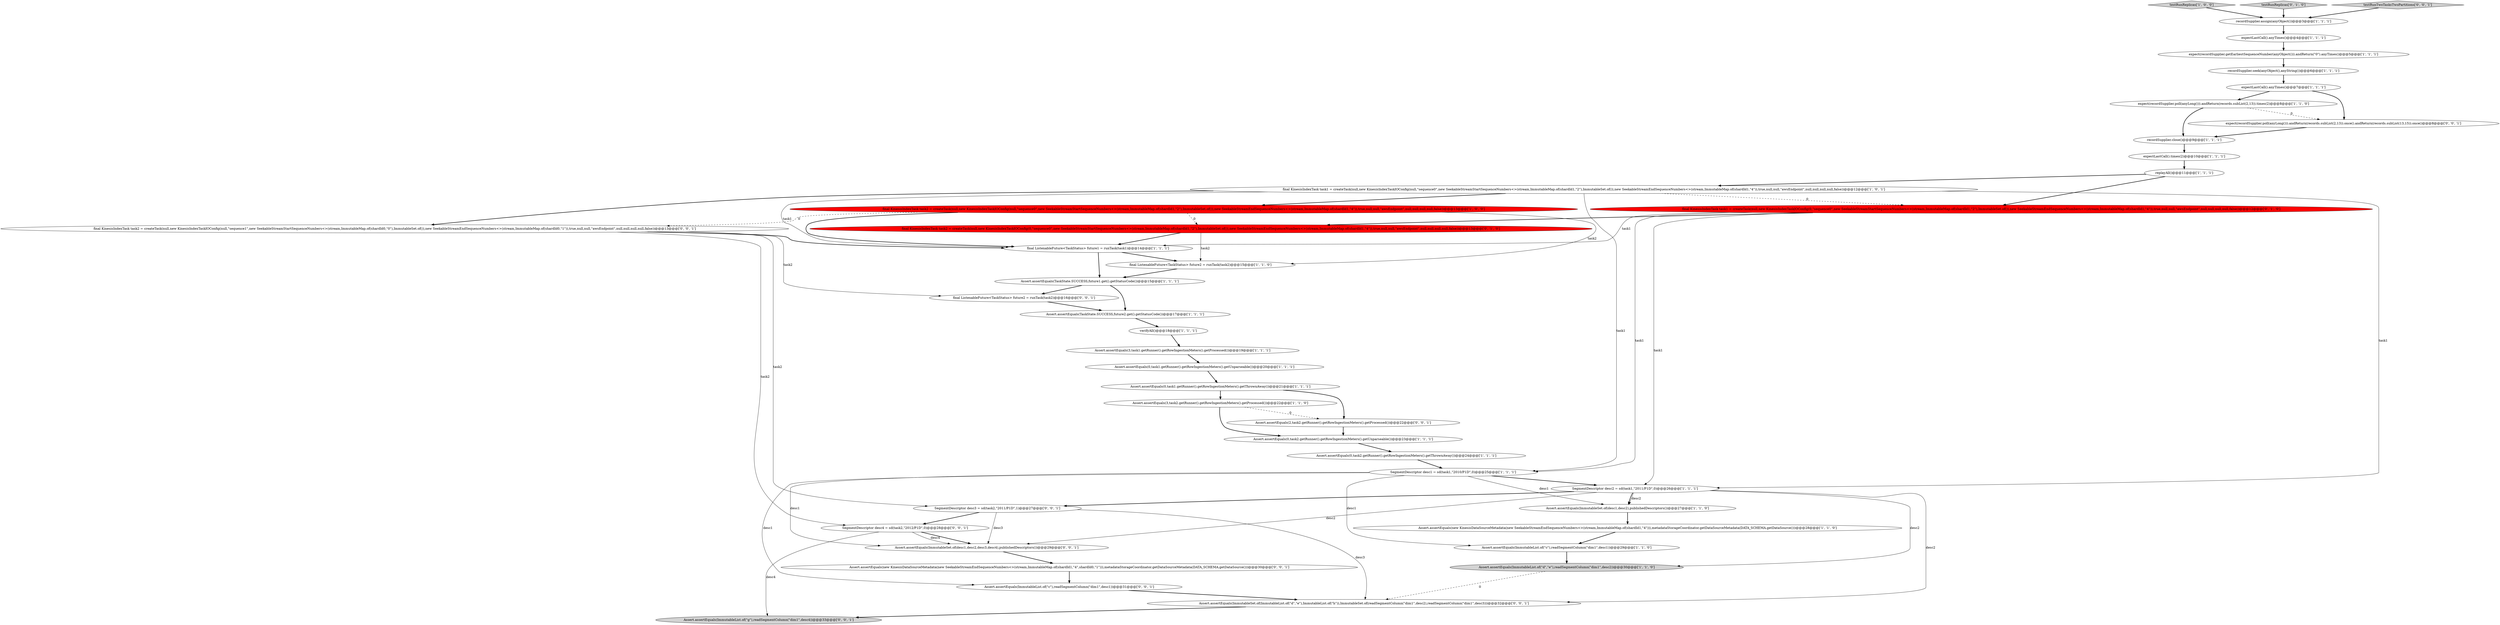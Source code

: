 digraph {
35 [style = filled, label = "SegmentDescriptor desc3 = sd(task2,\"2011/P1D\",1)@@@27@@@['0', '0', '1']", fillcolor = white, shape = ellipse image = "AAA0AAABBB3BBB"];
11 [style = filled, label = "SegmentDescriptor desc2 = sd(task1,\"2011/P1D\",0)@@@26@@@['1', '1', '1']", fillcolor = white, shape = ellipse image = "AAA0AAABBB1BBB"];
40 [style = filled, label = "SegmentDescriptor desc4 = sd(task2,\"2012/P1D\",0)@@@28@@@['0', '0', '1']", fillcolor = white, shape = ellipse image = "AAA0AAABBB3BBB"];
12 [style = filled, label = "expect(recordSupplier.poll(anyLong())).andReturn(records.subList(2,13)).times(2)@@@8@@@['1', '1', '0']", fillcolor = white, shape = ellipse image = "AAA0AAABBB1BBB"];
22 [style = filled, label = "final ListenableFuture<TaskStatus> future1 = runTask(task1)@@@14@@@['1', '1', '1']", fillcolor = white, shape = ellipse image = "AAA0AAABBB1BBB"];
24 [style = filled, label = "Assert.assertEquals(3,task2.getRunner().getRowIngestionMeters().getProcessed())@@@22@@@['1', '1', '0']", fillcolor = white, shape = ellipse image = "AAA0AAABBB1BBB"];
0 [style = filled, label = "Assert.assertEquals(0,task2.getRunner().getRowIngestionMeters().getThrownAway())@@@24@@@['1', '1', '1']", fillcolor = white, shape = ellipse image = "AAA0AAABBB1BBB"];
43 [style = filled, label = "Assert.assertEquals(ImmutableList.of(\"c\"),readSegmentColumn(\"dim1\",desc1))@@@31@@@['0', '0', '1']", fillcolor = white, shape = ellipse image = "AAA0AAABBB3BBB"];
25 [style = filled, label = "testRunReplicas['1', '0', '0']", fillcolor = lightgray, shape = diamond image = "AAA0AAABBB1BBB"];
13 [style = filled, label = "Assert.assertEquals(new KinesisDataSourceMetadata(new SeekableStreamEndSequenceNumbers<>(stream,ImmutableMap.of(shardId1,\"4\"))),metadataStorageCoordinator.getDataSourceMetadata(DATA_SCHEMA.getDataSource()))@@@28@@@['1', '1', '0']", fillcolor = white, shape = ellipse image = "AAA0AAABBB1BBB"];
20 [style = filled, label = "Assert.assertEquals(ImmutableList.of(\"c\"),readSegmentColumn(\"dim1\",desc1))@@@29@@@['1', '1', '0']", fillcolor = white, shape = ellipse image = "AAA0AAABBB1BBB"];
26 [style = filled, label = "expectLastCall().anyTimes()@@@4@@@['1', '1', '1']", fillcolor = white, shape = ellipse image = "AAA0AAABBB1BBB"];
15 [style = filled, label = "Assert.assertEquals(TaskState.SUCCESS,future2.get().getStatusCode())@@@17@@@['1', '1', '1']", fillcolor = white, shape = ellipse image = "AAA0AAABBB1BBB"];
9 [style = filled, label = "Assert.assertEquals(0,task1.getRunner().getRowIngestionMeters().getThrownAway())@@@21@@@['1', '1', '1']", fillcolor = white, shape = ellipse image = "AAA0AAABBB1BBB"];
4 [style = filled, label = "recordSupplier.assign(anyObject())@@@3@@@['1', '1', '1']", fillcolor = white, shape = ellipse image = "AAA0AAABBB1BBB"];
14 [style = filled, label = "Assert.assertEquals(ImmutableSet.of(desc1,desc2),publishedDescriptors())@@@27@@@['1', '1', '0']", fillcolor = white, shape = ellipse image = "AAA0AAABBB1BBB"];
2 [style = filled, label = "final KinesisIndexTask task1 = createTask(null,new KinesisIndexTaskIOConfig(null,\"sequence0\",new SeekableStreamStartSequenceNumbers<>(stream,ImmutableMap.of(shardId1,\"2\"),ImmutableSet.of()),new SeekableStreamEndSequenceNumbers<>(stream,ImmutableMap.of(shardId1,\"4\")),true,null,null,\"awsEndpoint\",null,null,null,null,false))@@@12@@@['1', '0', '1']", fillcolor = white, shape = ellipse image = "AAA0AAABBB1BBB"];
31 [style = filled, label = "testRunReplicas['0', '1', '0']", fillcolor = lightgray, shape = diamond image = "AAA0AAABBB2BBB"];
1 [style = filled, label = "recordSupplier.close()@@@9@@@['1', '1', '1']", fillcolor = white, shape = ellipse image = "AAA0AAABBB1BBB"];
34 [style = filled, label = "testRunTwoTasksTwoPartitions['0', '0', '1']", fillcolor = lightgray, shape = diamond image = "AAA0AAABBB3BBB"];
37 [style = filled, label = "Assert.assertEquals(ImmutableList.of(\"g\"),readSegmentColumn(\"dim1\",desc4))@@@33@@@['0', '0', '1']", fillcolor = lightgray, shape = ellipse image = "AAA0AAABBB3BBB"];
39 [style = filled, label = "final ListenableFuture<TaskStatus> future2 = runTask(task2)@@@16@@@['0', '0', '1']", fillcolor = white, shape = ellipse image = "AAA0AAABBB3BBB"];
3 [style = filled, label = "recordSupplier.seek(anyObject(),anyString())@@@6@@@['1', '1', '1']", fillcolor = white, shape = ellipse image = "AAA0AAABBB1BBB"];
19 [style = filled, label = "Assert.assertEquals(0,task1.getRunner().getRowIngestionMeters().getUnparseable())@@@20@@@['1', '1', '1']", fillcolor = white, shape = ellipse image = "AAA0AAABBB1BBB"];
18 [style = filled, label = "replayAll()@@@11@@@['1', '1', '1']", fillcolor = white, shape = ellipse image = "AAA0AAABBB1BBB"];
27 [style = filled, label = "final ListenableFuture<TaskStatus> future2 = runTask(task2)@@@15@@@['1', '1', '0']", fillcolor = white, shape = ellipse image = "AAA0AAABBB1BBB"];
41 [style = filled, label = "expect(recordSupplier.poll(anyLong())).andReturn(records.subList(2,13)).once().andReturn(records.subList(13,15)).once()@@@8@@@['0', '0', '1']", fillcolor = white, shape = ellipse image = "AAA0AAABBB3BBB"];
42 [style = filled, label = "Assert.assertEquals(new KinesisDataSourceMetadata(new SeekableStreamEndSequenceNumbers<>(stream,ImmutableMap.of(shardId1,\"4\",shardId0,\"1\"))),metadataStorageCoordinator.getDataSourceMetadata(DATA_SCHEMA.getDataSource()))@@@30@@@['0', '0', '1']", fillcolor = white, shape = ellipse image = "AAA0AAABBB3BBB"];
8 [style = filled, label = "final KinesisIndexTask task2 = createTask(null,new KinesisIndexTaskIOConfig(null,\"sequence0\",new SeekableStreamStartSequenceNumbers<>(stream,ImmutableMap.of(shardId1,\"2\"),ImmutableSet.of()),new SeekableStreamEndSequenceNumbers<>(stream,ImmutableMap.of(shardId1,\"4\")),true,null,null,\"awsEndpoint\",null,null,null,null,false))@@@13@@@['1', '0', '0']", fillcolor = red, shape = ellipse image = "AAA1AAABBB1BBB"];
28 [style = filled, label = "verifyAll()@@@18@@@['1', '1', '1']", fillcolor = white, shape = ellipse image = "AAA0AAABBB1BBB"];
10 [style = filled, label = "Assert.assertEquals(TaskState.SUCCESS,future1.get().getStatusCode())@@@15@@@['1', '1', '1']", fillcolor = white, shape = ellipse image = "AAA0AAABBB1BBB"];
33 [style = filled, label = "Assert.assertEquals(2,task2.getRunner().getRowIngestionMeters().getProcessed())@@@22@@@['0', '0', '1']", fillcolor = white, shape = ellipse image = "AAA0AAABBB3BBB"];
29 [style = filled, label = "final KinesisIndexTask task1 = createTask(null,new KinesisIndexTaskIOConfig(0,\"sequence0\",new SeekableStreamStartSequenceNumbers<>(stream,ImmutableMap.of(shardId1,\"2\"),ImmutableSet.of()),new SeekableStreamEndSequenceNumbers<>(stream,ImmutableMap.of(shardId1,\"4\")),true,null,null,\"awsEndpoint\",null,null,null,null,false))@@@12@@@['0', '1', '0']", fillcolor = red, shape = ellipse image = "AAA1AAABBB2BBB"];
23 [style = filled, label = "Assert.assertEquals(3,task1.getRunner().getRowIngestionMeters().getProcessed())@@@19@@@['1', '1', '1']", fillcolor = white, shape = ellipse image = "AAA0AAABBB1BBB"];
6 [style = filled, label = "expect(recordSupplier.getEarliestSequenceNumber(anyObject())).andReturn(\"0\").anyTimes()@@@5@@@['1', '1', '1']", fillcolor = white, shape = ellipse image = "AAA0AAABBB1BBB"];
36 [style = filled, label = "Assert.assertEquals(ImmutableSet.of(ImmutableList.of(\"d\",\"e\"),ImmutableList.of(\"h\")),ImmutableSet.of(readSegmentColumn(\"dim1\",desc2),readSegmentColumn(\"dim1\",desc3)))@@@32@@@['0', '0', '1']", fillcolor = white, shape = ellipse image = "AAA0AAABBB3BBB"];
38 [style = filled, label = "Assert.assertEquals(ImmutableSet.of(desc1,desc2,desc3,desc4),publishedDescriptors())@@@29@@@['0', '0', '1']", fillcolor = white, shape = ellipse image = "AAA0AAABBB3BBB"];
16 [style = filled, label = "SegmentDescriptor desc1 = sd(task1,\"2010/P1D\",0)@@@25@@@['1', '1', '1']", fillcolor = white, shape = ellipse image = "AAA0AAABBB1BBB"];
5 [style = filled, label = "Assert.assertEquals(0,task2.getRunner().getRowIngestionMeters().getUnparseable())@@@23@@@['1', '1', '1']", fillcolor = white, shape = ellipse image = "AAA0AAABBB1BBB"];
21 [style = filled, label = "expectLastCall().anyTimes()@@@7@@@['1', '1', '1']", fillcolor = white, shape = ellipse image = "AAA0AAABBB1BBB"];
30 [style = filled, label = "final KinesisIndexTask task2 = createTask(null,new KinesisIndexTaskIOConfig(0,\"sequence0\",new SeekableStreamStartSequenceNumbers<>(stream,ImmutableMap.of(shardId1,\"2\"),ImmutableSet.of()),new SeekableStreamEndSequenceNumbers<>(stream,ImmutableMap.of(shardId1,\"4\")),true,null,null,\"awsEndpoint\",null,null,null,null,false))@@@13@@@['0', '1', '0']", fillcolor = red, shape = ellipse image = "AAA1AAABBB2BBB"];
32 [style = filled, label = "final KinesisIndexTask task2 = createTask(null,new KinesisIndexTaskIOConfig(null,\"sequence1\",new SeekableStreamStartSequenceNumbers<>(stream,ImmutableMap.of(shardId0,\"0\"),ImmutableSet.of()),new SeekableStreamEndSequenceNumbers<>(stream,ImmutableMap.of(shardId0,\"1\")),true,null,null,\"awsEndpoint\",null,null,null,null,false))@@@13@@@['0', '0', '1']", fillcolor = white, shape = ellipse image = "AAA0AAABBB3BBB"];
7 [style = filled, label = "expectLastCall().times(2)@@@10@@@['1', '1', '1']", fillcolor = white, shape = ellipse image = "AAA0AAABBB1BBB"];
17 [style = filled, label = "Assert.assertEquals(ImmutableList.of(\"d\",\"e\"),readSegmentColumn(\"dim1\",desc2))@@@30@@@['1', '1', '0']", fillcolor = lightgray, shape = ellipse image = "AAA0AAABBB1BBB"];
6->3 [style = bold, label=""];
0->16 [style = bold, label=""];
32->22 [style = bold, label=""];
39->15 [style = bold, label=""];
20->17 [style = bold, label=""];
30->22 [style = bold, label=""];
16->11 [style = bold, label=""];
10->15 [style = bold, label=""];
42->43 [style = bold, label=""];
29->11 [style = solid, label="task1"];
29->30 [style = bold, label=""];
11->14 [style = bold, label=""];
9->33 [style = bold, label=""];
11->17 [style = solid, label="desc2"];
35->36 [style = solid, label="desc3"];
40->37 [style = solid, label="desc4"];
24->33 [style = dashed, label="0"];
8->27 [style = solid, label="task2"];
43->36 [style = bold, label=""];
21->41 [style = bold, label=""];
8->32 [style = dashed, label="0"];
4->26 [style = bold, label=""];
25->4 [style = bold, label=""];
31->4 [style = bold, label=""];
11->36 [style = solid, label="desc2"];
41->1 [style = bold, label=""];
33->5 [style = bold, label=""];
18->2 [style = bold, label=""];
26->6 [style = bold, label=""];
40->38 [style = bold, label=""];
12->1 [style = bold, label=""];
38->42 [style = bold, label=""];
1->7 [style = bold, label=""];
16->14 [style = solid, label="desc1"];
2->22 [style = solid, label="task1"];
11->35 [style = bold, label=""];
16->20 [style = solid, label="desc1"];
24->5 [style = bold, label=""];
8->22 [style = bold, label=""];
32->40 [style = solid, label="task2"];
12->41 [style = dashed, label="0"];
21->12 [style = bold, label=""];
35->40 [style = bold, label=""];
32->35 [style = solid, label="task2"];
18->29 [style = bold, label=""];
29->16 [style = solid, label="task1"];
30->27 [style = solid, label="task2"];
11->14 [style = solid, label="desc2"];
10->39 [style = bold, label=""];
5->0 [style = bold, label=""];
22->27 [style = bold, label=""];
15->28 [style = bold, label=""];
19->9 [style = bold, label=""];
28->23 [style = bold, label=""];
40->38 [style = solid, label="desc4"];
2->29 [style = dashed, label="0"];
23->19 [style = bold, label=""];
27->10 [style = bold, label=""];
32->39 [style = solid, label="task2"];
22->10 [style = bold, label=""];
7->18 [style = bold, label=""];
34->4 [style = bold, label=""];
11->38 [style = solid, label="desc2"];
3->21 [style = bold, label=""];
29->22 [style = solid, label="task1"];
8->30 [style = dashed, label="0"];
2->32 [style = bold, label=""];
36->37 [style = bold, label=""];
14->13 [style = bold, label=""];
35->38 [style = solid, label="desc3"];
2->11 [style = solid, label="task1"];
16->43 [style = solid, label="desc1"];
17->36 [style = dashed, label="0"];
2->16 [style = solid, label="task1"];
9->24 [style = bold, label=""];
2->8 [style = bold, label=""];
16->38 [style = solid, label="desc1"];
13->20 [style = bold, label=""];
}

